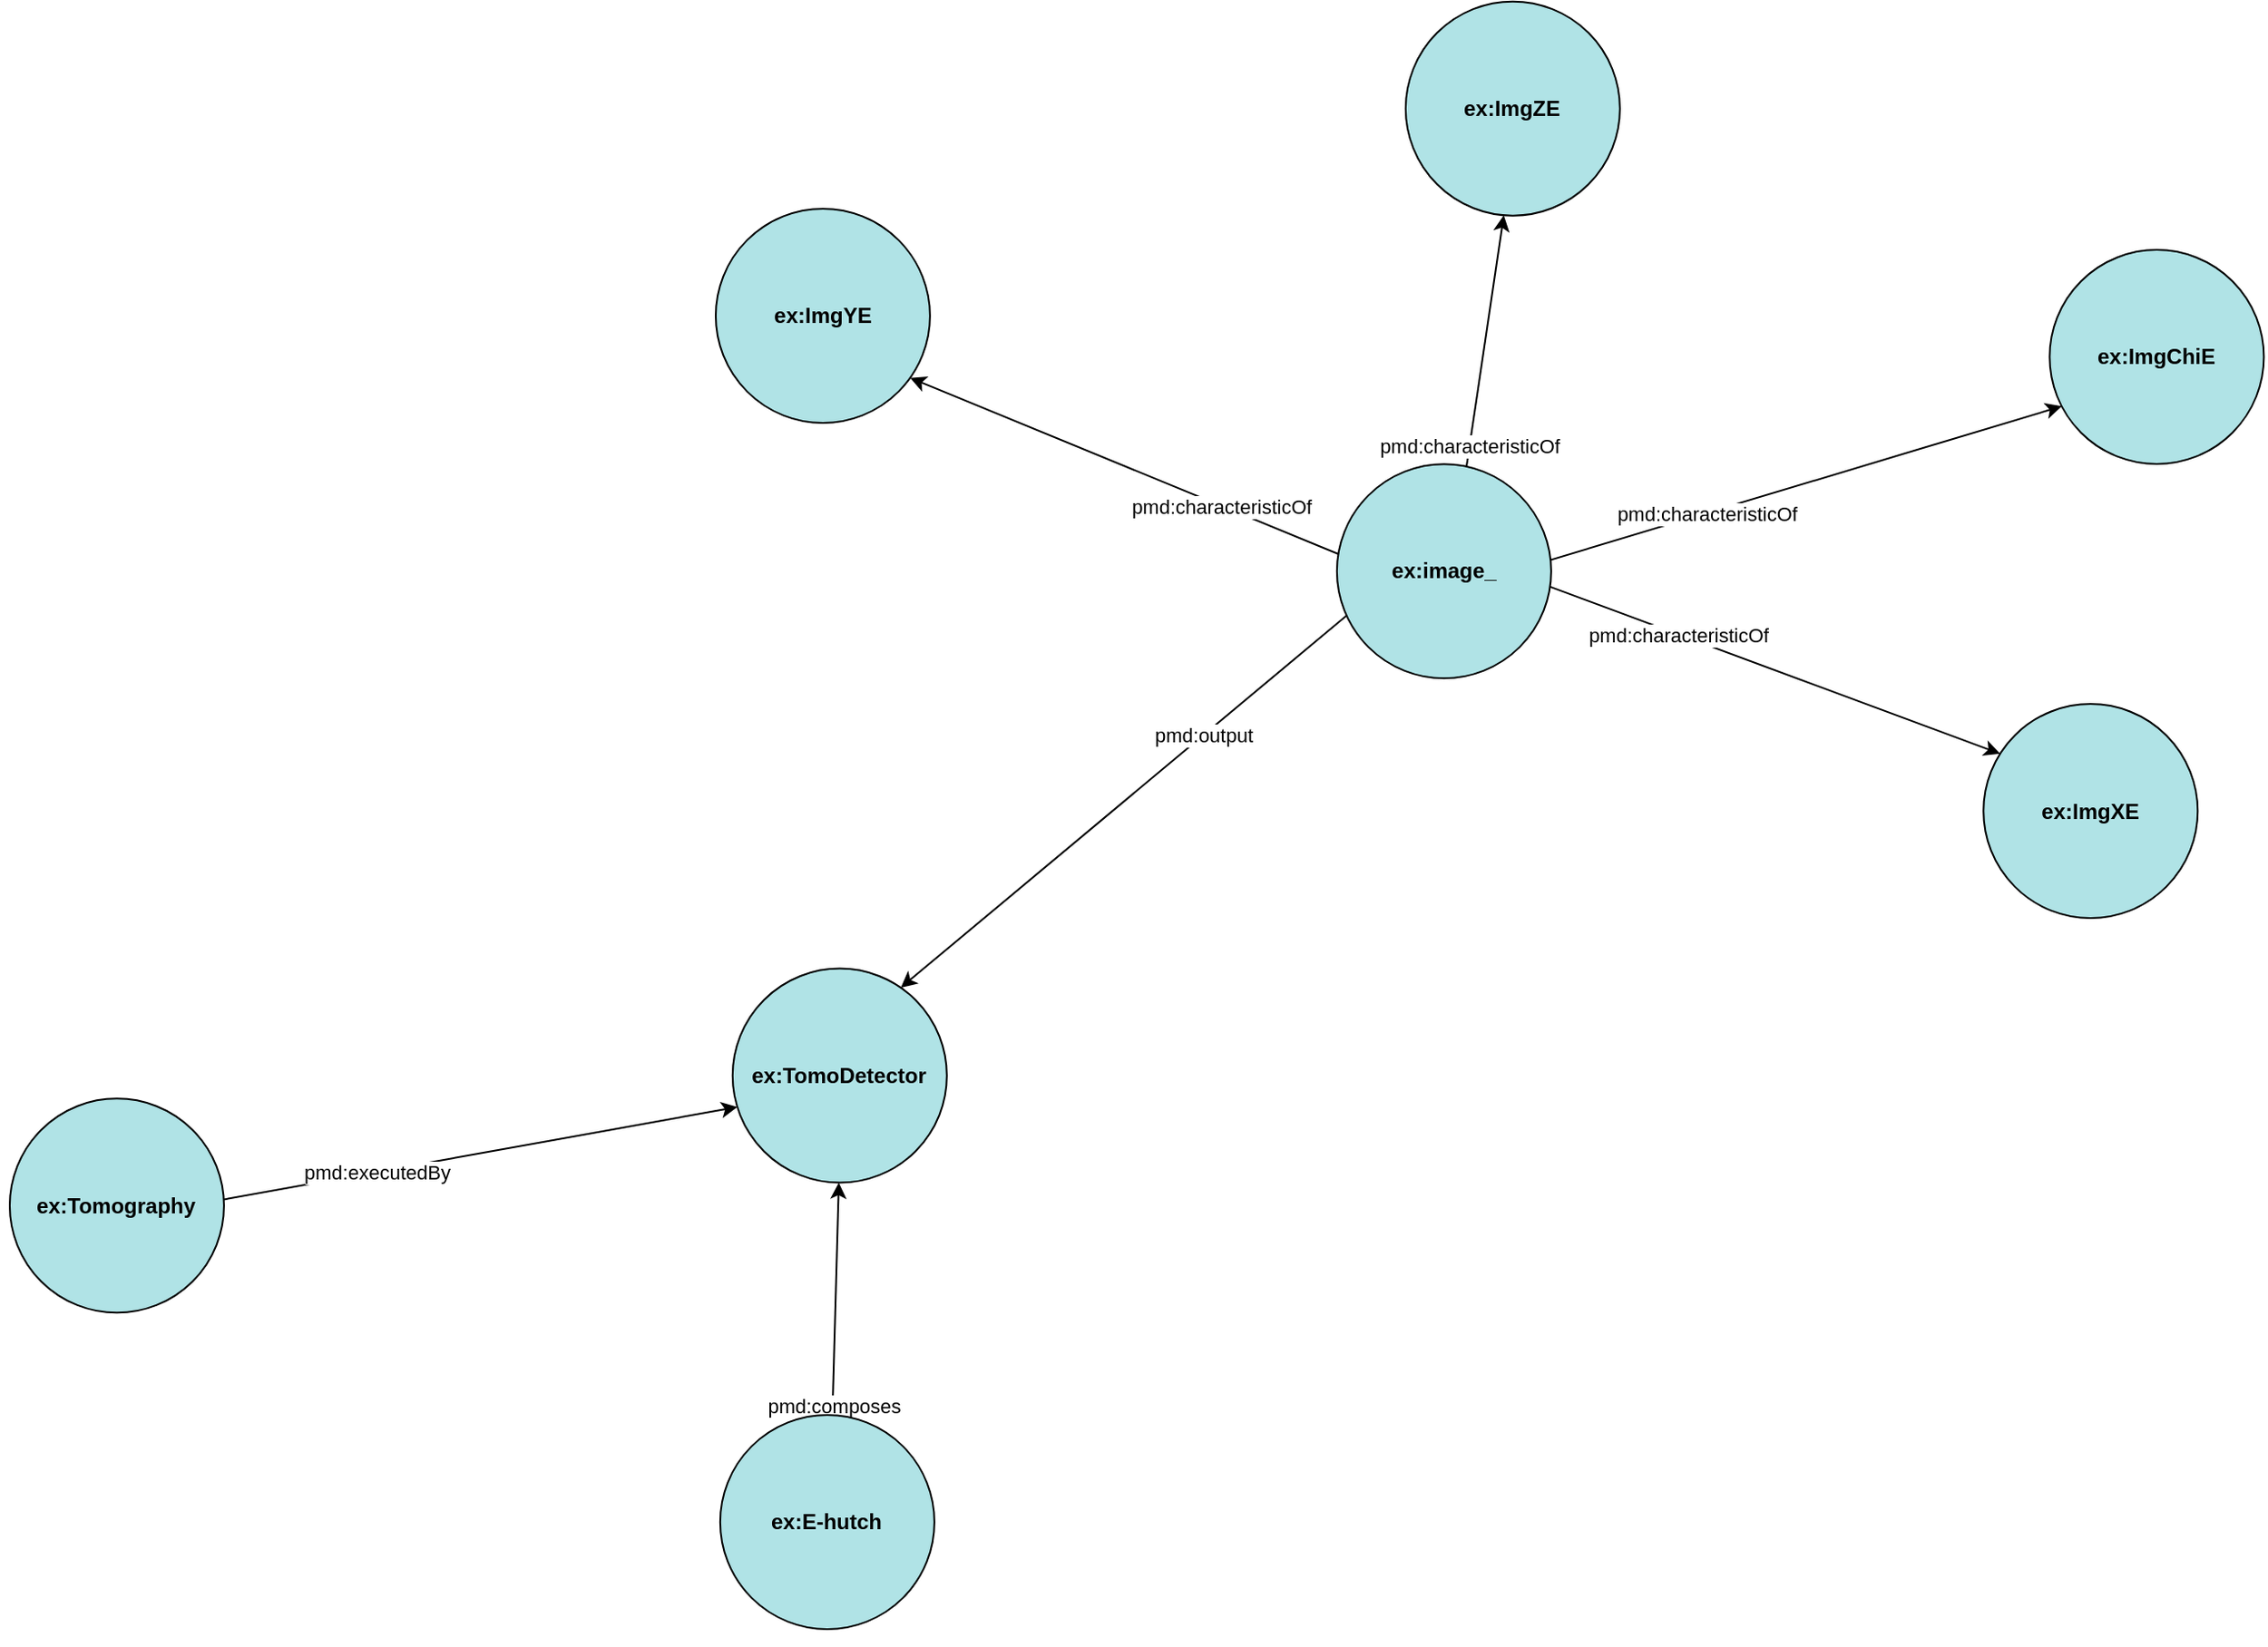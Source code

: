 <mxfile type="device">
  <diagram name="aps_tomo_sample.drawio" id="acfda134bb7c">
    <mxGraphModel dx="1600" dy="850" grid="1" gridSize="10" guides="1" tooltips="1" connect="1"
      arrows="1" fold="1" page="1" pageScale="1" pageWidth="1100" pageHeight="850" math="0"
      shadow="0">
      <root>
        <mxCell id="0" />
        <mxCell id="1" parent="0" />
        <mxCell id="acfda134bb7c-9" style="rounded=0;orthogonalLoop=1;jettySize=auto;html=1;exitX=0.022;exitY=0.648;entryX=0.022;entryY=0.648;startArrow=classic;endArrow=none;curved=0;dashed=0" edge="1" parent="1" source="acfda134bb7c-1" target="acfda134bb7c-2">
          <mxGeometry relative="1" as="geometry" />
        </mxCell>
        <mxCell id="acfda134bb7c-10" value="pmd:executedBy" style="edgeLabel;html=1;align=center;verticalAlign=middle;resizable=0;points=[];" vertex="1" connectable="0" parent="acfda134bb7c-9">
          <mxGeometry x="0" y="0" relative="1" as="geometry">
            <mxPoint as="offset" />
          </mxGeometry>
        </mxCell>        <mxCell id="acfda134bb7c-11" style="rounded=0;orthogonalLoop=1;jettySize=auto;html=1;exitX=0.785;exitY=0.089;entryX=0.785;entryY=0.089;startArrow=classic;endArrow=none;curved=0;dashed=0" edge="1" parent="1" source="acfda134bb7c-1" target="acfda134bb7c-3">
          <mxGeometry relative="1" as="geometry" />
        </mxCell>
        <mxCell id="acfda134bb7c-12" value="pmd:output" style="edgeLabel;html=1;align=center;verticalAlign=middle;resizable=0;points=[];" vertex="1" connectable="0" parent="acfda134bb7c-11">
          <mxGeometry x="0" y="0" relative="1" as="geometry">
            <mxPoint as="offset" />
          </mxGeometry>
        </mxCell>        <mxCell id="acfda134bb7c-13" style="rounded=0;orthogonalLoop=1;jettySize=auto;html=1;exitX=0.908;exitY=0.789;entryX=0.908;entryY=0.789;startArrow=classic;endArrow=none;curved=0;dashed=0" edge="1" parent="1" source="acfda134bb7c-4" target="acfda134bb7c-3">
          <mxGeometry relative="1" as="geometry" />
        </mxCell>
        <mxCell id="acfda134bb7c-14" value="pmd:characteristicOf" style="edgeLabel;html=1;align=center;verticalAlign=middle;resizable=0;points=[];" vertex="1" connectable="0" parent="acfda134bb7c-13">
          <mxGeometry x="0" y="0" relative="1" as="geometry">
            <mxPoint as="offset" />
          </mxGeometry>
        </mxCell>        <mxCell id="acfda134bb7c-15" style="rounded=0;orthogonalLoop=1;jettySize=auto;html=1;exitX=0.079;exitY=0.231;entryX=0.079;entryY=0.231;startArrow=classic;endArrow=none;curved=0;dashed=0" edge="1" parent="1" source="acfda134bb7c-5" target="acfda134bb7c-3">
          <mxGeometry relative="1" as="geometry" />
        </mxCell>
        <mxCell id="acfda134bb7c-16" value="pmd:characteristicOf" style="edgeLabel;html=1;align=center;verticalAlign=middle;resizable=0;points=[];" vertex="1" connectable="0" parent="acfda134bb7c-15">
          <mxGeometry x="0" y="0" relative="1" as="geometry">
            <mxPoint as="offset" />
          </mxGeometry>
        </mxCell>        <mxCell id="acfda134bb7c-17" style="rounded=0;orthogonalLoop=1;jettySize=auto;html=1;exitX=0.457;exitY=0.998;entryX=0.457;entryY=0.998;startArrow=classic;endArrow=none;curved=0;dashed=0" edge="1" parent="1" source="acfda134bb7c-6" target="acfda134bb7c-3">
          <mxGeometry relative="1" as="geometry" />
        </mxCell>
        <mxCell id="acfda134bb7c-18" value="pmd:characteristicOf" style="edgeLabel;html=1;align=center;verticalAlign=middle;resizable=0;points=[];" vertex="1" connectable="0" parent="acfda134bb7c-17">
          <mxGeometry x="0" y="0" relative="1" as="geometry">
            <mxPoint as="offset" />
          </mxGeometry>
        </mxCell>        <mxCell id="acfda134bb7c-19" style="rounded=0;orthogonalLoop=1;jettySize=auto;html=1;exitX=0.056;exitY=0.73;entryX=0.056;entryY=0.73;startArrow=classic;endArrow=none;curved=0;dashed=0" edge="1" parent="1" source="acfda134bb7c-7" target="acfda134bb7c-3">
          <mxGeometry relative="1" as="geometry" />
        </mxCell>
        <mxCell id="acfda134bb7c-20" value="pmd:characteristicOf" style="edgeLabel;html=1;align=center;verticalAlign=middle;resizable=0;points=[];" vertex="1" connectable="0" parent="acfda134bb7c-19">
          <mxGeometry x="0" y="0" relative="1" as="geometry">
            <mxPoint as="offset" />
          </mxGeometry>
        </mxCell>        <mxCell id="acfda134bb7c-21" style="rounded=0;orthogonalLoop=1;jettySize=auto;html=1;exitX=0.492;exitY=1.0;entryX=0.492;entryY=1.0;startArrow=classic;endArrow=none;curved=0;dashed=0" edge="1" parent="1" source="acfda134bb7c-1" target="acfda134bb7c-8">
          <mxGeometry relative="1" as="geometry" />
        </mxCell>
        <mxCell id="acfda134bb7c-22" value="pmd:composes" style="edgeLabel;html=1;align=center;verticalAlign=middle;resizable=0;points=[];" vertex="1" connectable="0" parent="acfda134bb7c-21">
          <mxGeometry x="0" y="0" relative="1" as="geometry">
            <mxPoint as="offset" />
          </mxGeometry>
        </mxCell>        <mxCell id="acfda134bb7c-1" value="ex:TomoDetector" style="ellipse;rounded=0;whiteSpace=wrap;html=1;fillColor=#b0e3e6;strokeColor=#000000;fontStyle=1;" parent="1" vertex="1">
          <mxGeometry x="-216.584" y="184.797" width="120" height="120" as="geometry" />
        </mxCell>
        <mxCell id="acfda134bb7c-2" value="ex:Tomography" style="ellipse;rounded=0;whiteSpace=wrap;html=1;fillColor=#b0e3e6;strokeColor=#000000;fontStyle=1;" parent="1" vertex="1">
          <mxGeometry x="-621.522" y="257.673" width="120" height="120" as="geometry" />
        </mxCell>
        <mxCell id="acfda134bb7c-3" value="ex:image_" style="ellipse;rounded=0;whiteSpace=wrap;html=1;fillColor=#b0e3e6;strokeColor=#000000;fontStyle=1;" parent="1" vertex="1">
          <mxGeometry x="121.945" y="-97.876" width="120" height="120" as="geometry" />
        </mxCell>
        <mxCell id="acfda134bb7c-4" value="ex:ImgYE" style="ellipse;rounded=0;whiteSpace=wrap;html=1;fillColor=#b0e3e6;strokeColor=#000000;fontStyle=1;" parent="1" vertex="1">
          <mxGeometry x="-226.039" y="-240.996" width="120" height="120" as="geometry" />
        </mxCell>
        <mxCell id="acfda134bb7c-5" value="ex:ImgXE" style="ellipse;rounded=0;whiteSpace=wrap;html=1;fillColor=#b0e3e6;strokeColor=#000000;fontStyle=1;" parent="1" vertex="1">
          <mxGeometry x="484.12" y="36.526" width="120" height="120" as="geometry" />
        </mxCell>
        <mxCell id="acfda134bb7c-6" value="ex:ImgZE" style="ellipse;rounded=0;whiteSpace=wrap;html=1;fillColor=#b0e3e6;strokeColor=#000000;fontStyle=1;" parent="1" vertex="1">
          <mxGeometry x="160.45" y="-357.165" width="120" height="120" as="geometry" />
        </mxCell>
        <mxCell id="acfda134bb7c-7" value="ex:ImgChiE" style="ellipse;rounded=0;whiteSpace=wrap;html=1;fillColor=#b0e3e6;strokeColor=#000000;fontStyle=1;" parent="1" vertex="1">
          <mxGeometry x="521.184" y="-217.958" width="120" height="120" as="geometry" />
        </mxCell>
        <mxCell id="acfda134bb7c-8" value="ex:E-hutch" style="ellipse;rounded=0;whiteSpace=wrap;html=1;fillColor=#b0e3e6;strokeColor=#000000;fontStyle=1;" parent="1" vertex="1">
          <mxGeometry x="-223.554" y="435.0" width="120" height="120" as="geometry" />
        </mxCell>

      </root>
    </mxGraphModel>
  </diagram>
</mxfile>